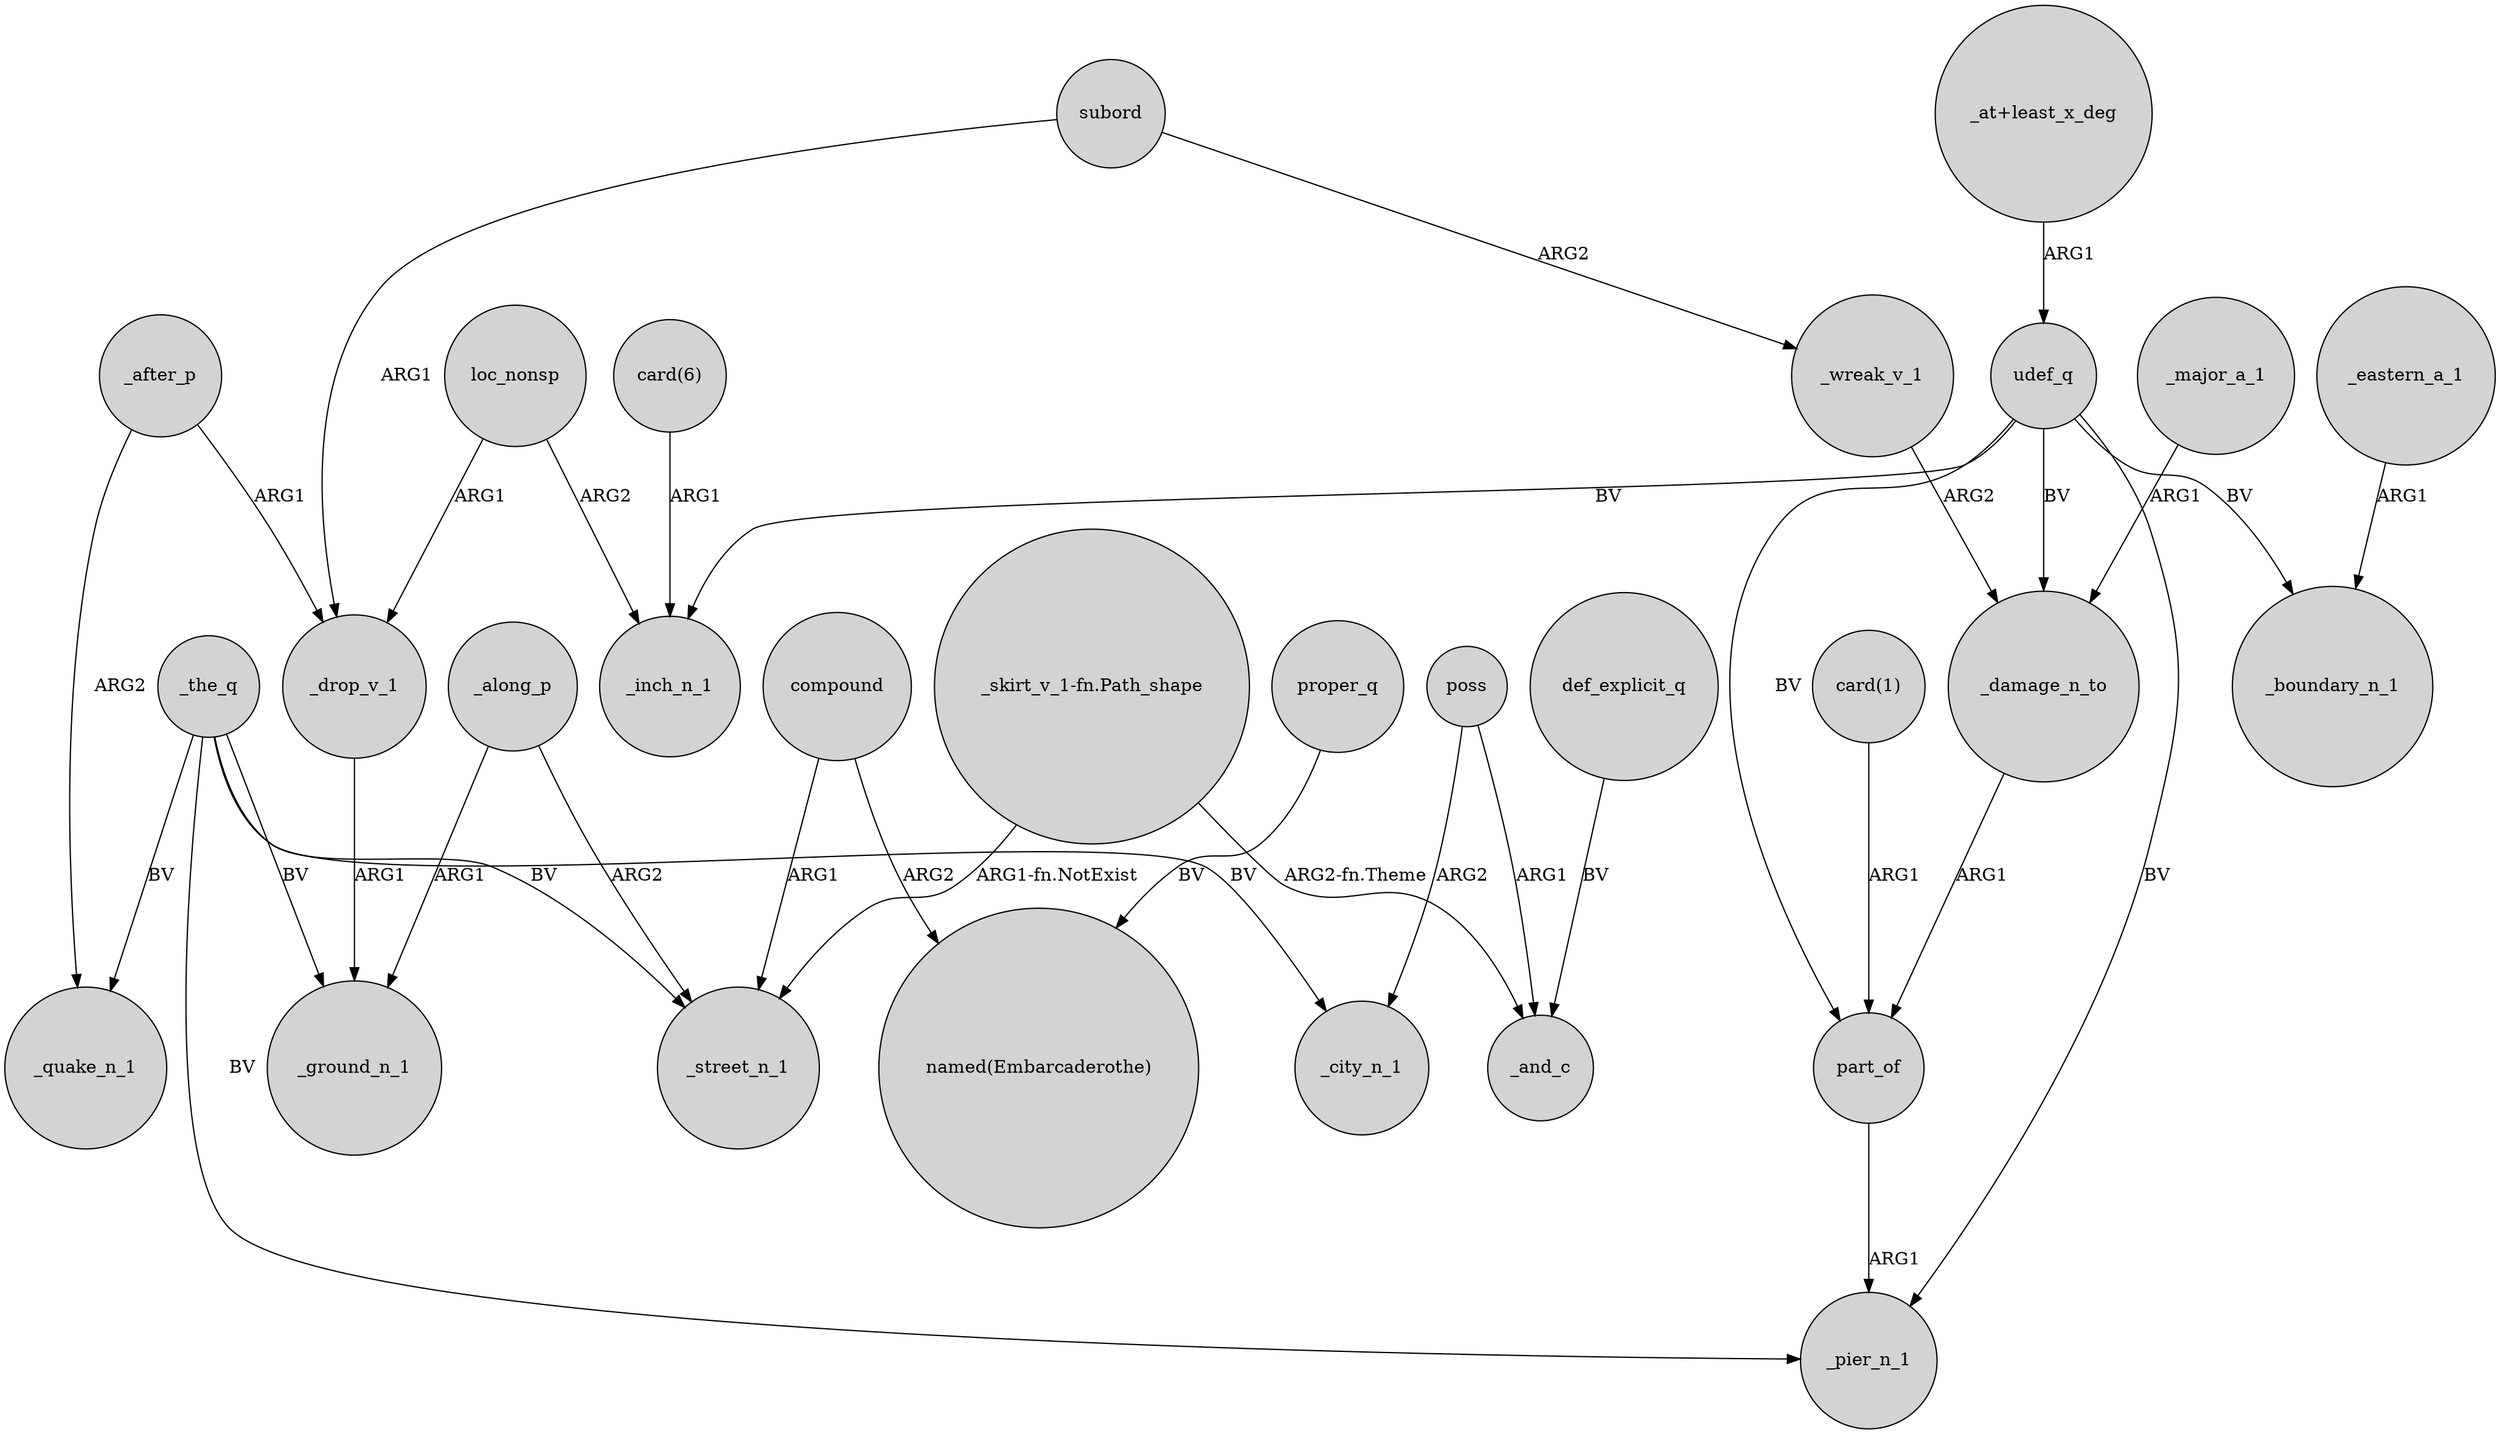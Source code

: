 digraph {
	node [shape=circle style=filled]
	udef_q -> part_of [label=BV]
	_along_p -> _street_n_1 [label=ARG2]
	poss -> _and_c [label=ARG1]
	_drop_v_1 -> _ground_n_1 [label=ARG1]
	udef_q -> _inch_n_1 [label=BV]
	_the_q -> _quake_n_1 [label=BV]
	def_explicit_q -> _and_c [label=BV]
	part_of -> _pier_n_1 [label=ARG1]
	_wreak_v_1 -> _damage_n_to [label=ARG2]
	subord -> _drop_v_1 [label=ARG1]
	_major_a_1 -> _damage_n_to [label=ARG1]
	_along_p -> _ground_n_1 [label=ARG1]
	udef_q -> _boundary_n_1 [label=BV]
	compound -> "named(Embarcaderothe)" [label=ARG2]
	compound -> _street_n_1 [label=ARG1]
	_eastern_a_1 -> _boundary_n_1 [label=ARG1]
	loc_nonsp -> _drop_v_1 [label=ARG1]
	_damage_n_to -> part_of [label=ARG1]
	"_at+least_x_deg" -> udef_q [label=ARG1]
	_the_q -> _pier_n_1 [label=BV]
	_the_q -> _street_n_1 [label=BV]
	subord -> _wreak_v_1 [label=ARG2]
	_after_p -> _drop_v_1 [label=ARG1]
	udef_q -> _damage_n_to [label=BV]
	"card(6)" -> _inch_n_1 [label=ARG1]
	_the_q -> _city_n_1 [label=BV]
	_after_p -> _quake_n_1 [label=ARG2]
	"card(1)" -> part_of [label=ARG1]
	loc_nonsp -> _inch_n_1 [label=ARG2]
	"_skirt_v_1-fn.Path_shape" -> _and_c [label="ARG2-fn.Theme"]
	proper_q -> "named(Embarcaderothe)" [label=BV]
	poss -> _city_n_1 [label=ARG2]
	udef_q -> _pier_n_1 [label=BV]
	_the_q -> _ground_n_1 [label=BV]
	"_skirt_v_1-fn.Path_shape" -> _street_n_1 [label="ARG1-fn.NotExist"]
}
